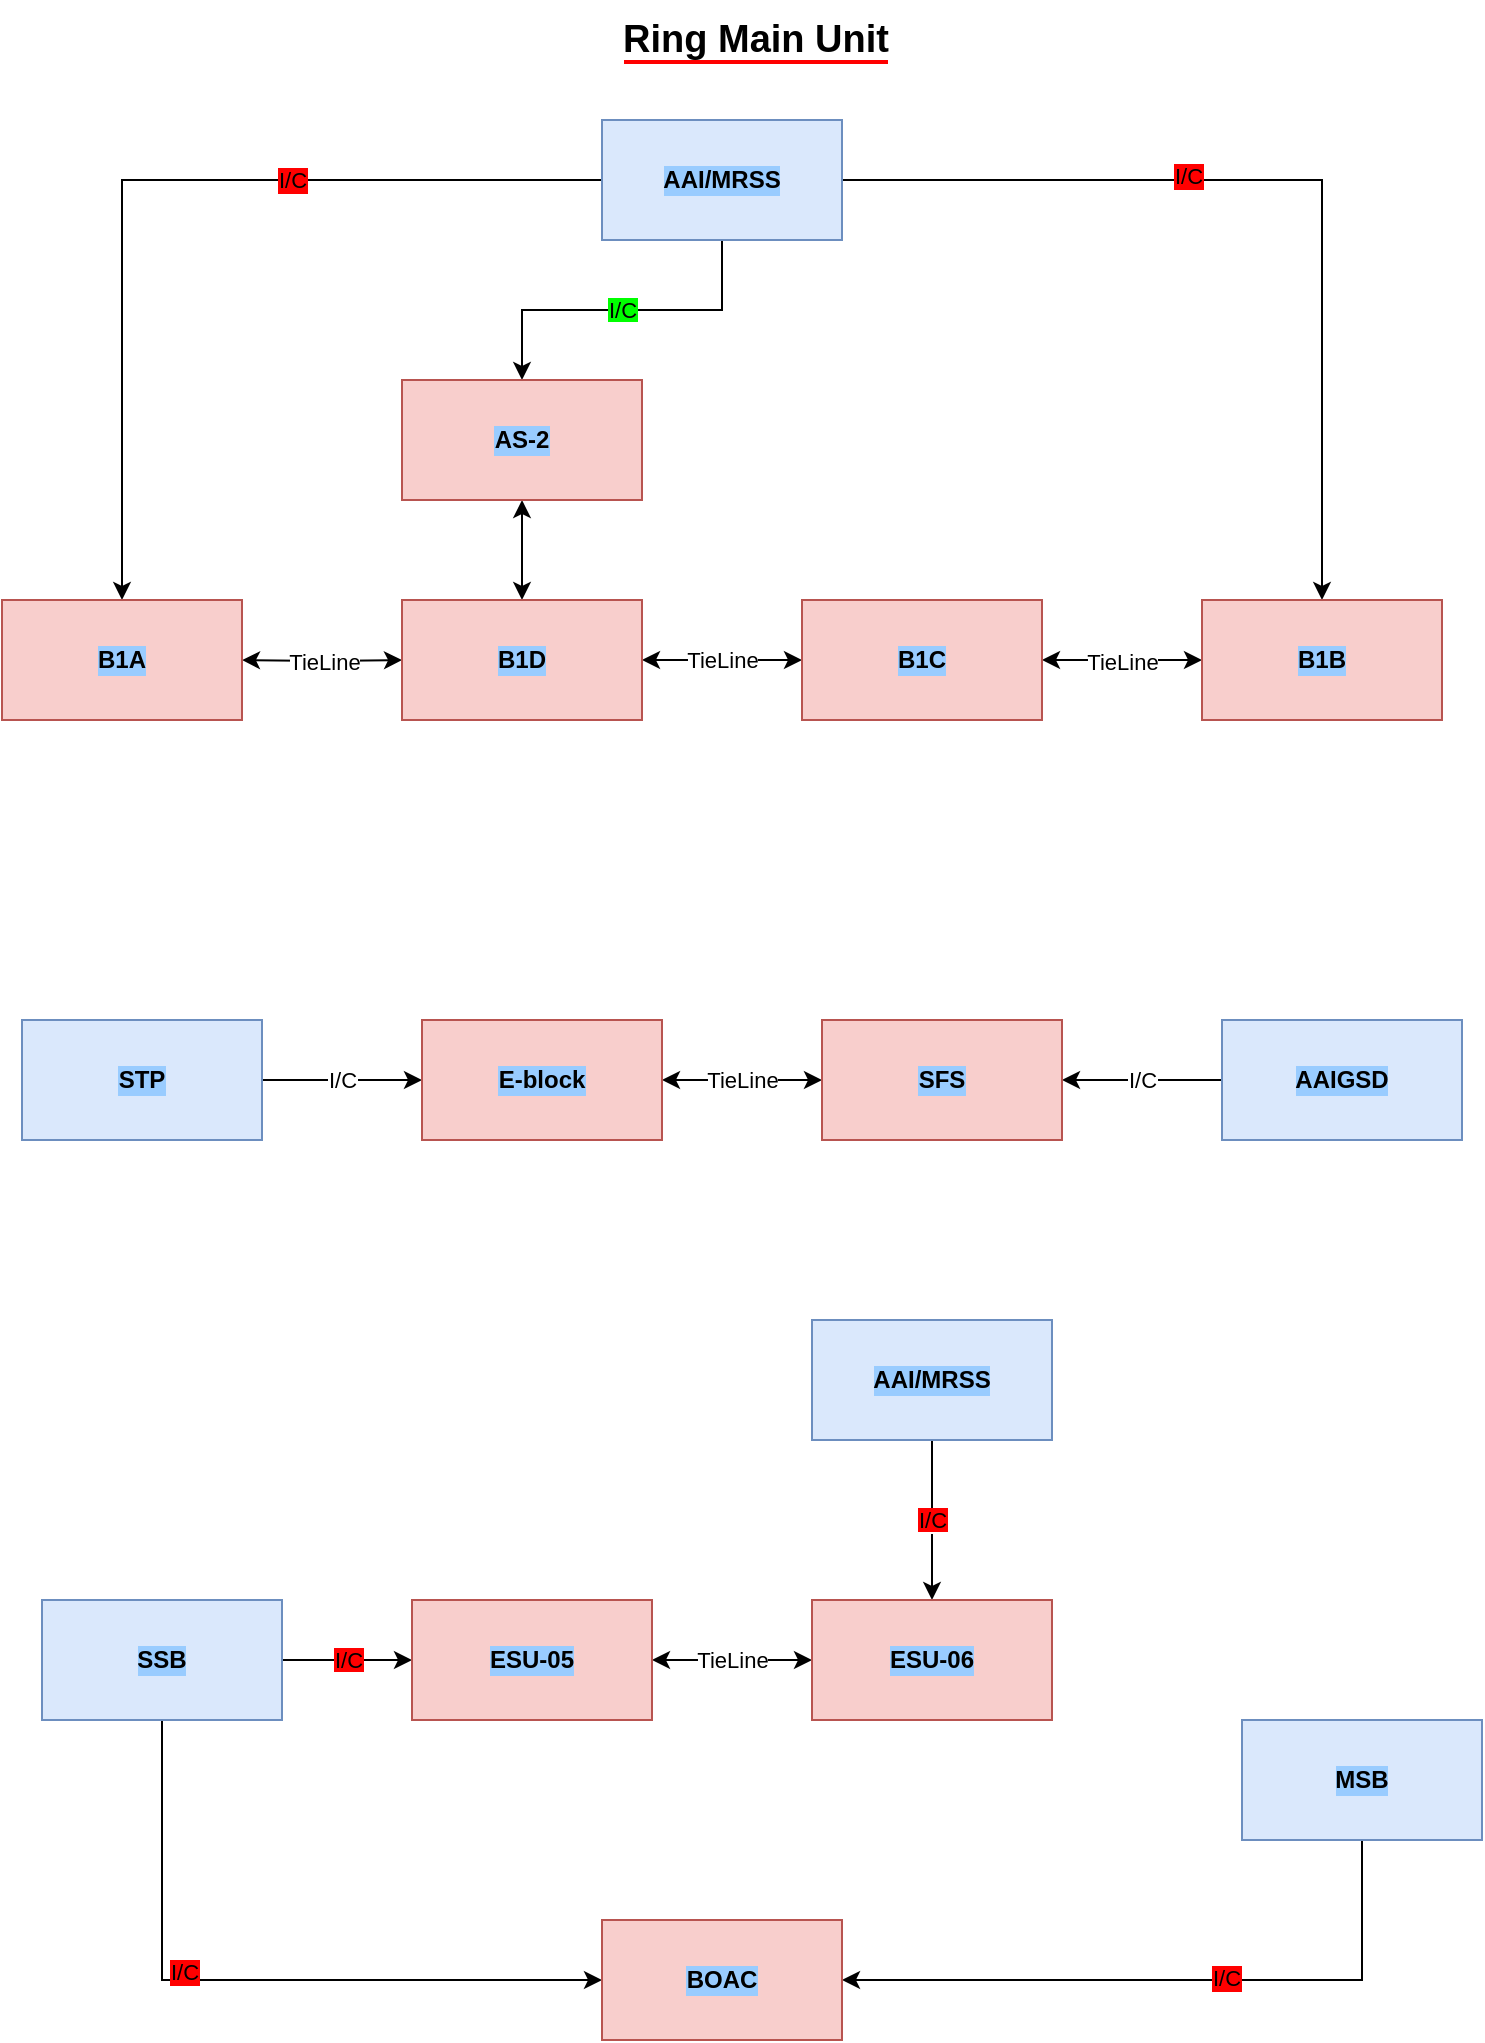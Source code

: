 <mxfile version="13.6.2" type="github">
  <diagram id="O3AWZh2ZpCnyR30ulpSp" name="Page-1">
    <mxGraphModel dx="868" dy="401" grid="1" gridSize="10" guides="1" tooltips="1" connect="1" arrows="1" fold="1" page="1" pageScale="1" pageWidth="850" pageHeight="1100" math="0" shadow="0">
      <root>
        <mxCell id="0" />
        <mxCell id="1" parent="0" />
        <mxCell id="gKbziaEj2PkE8vArs9gG-4" value="" style="edgeStyle=orthogonalEdgeStyle;rounded=0;orthogonalLoop=1;jettySize=auto;html=1;" edge="1" parent="1" source="gKbziaEj2PkE8vArs9gG-1" target="gKbziaEj2PkE8vArs9gG-3">
          <mxGeometry relative="1" as="geometry" />
        </mxCell>
        <mxCell id="gKbziaEj2PkE8vArs9gG-13" value="I/C" style="edgeLabel;html=1;align=center;verticalAlign=middle;resizable=0;points=[];labelBackgroundColor=#FF0000;" vertex="1" connectable="0" parent="gKbziaEj2PkE8vArs9gG-4">
          <mxGeometry x="0.008" relative="1" as="geometry">
            <mxPoint x="72" as="offset" />
          </mxGeometry>
        </mxCell>
        <mxCell id="gKbziaEj2PkE8vArs9gG-17" style="edgeStyle=orthogonalEdgeStyle;rounded=0;orthogonalLoop=1;jettySize=auto;html=1;exitX=1;exitY=0.5;exitDx=0;exitDy=0;entryX=0.5;entryY=0;entryDx=0;entryDy=0;startArrow=none;startFill=0;" edge="1" parent="1" source="gKbziaEj2PkE8vArs9gG-1" target="gKbziaEj2PkE8vArs9gG-9">
          <mxGeometry relative="1" as="geometry" />
        </mxCell>
        <mxCell id="gKbziaEj2PkE8vArs9gG-18" value="I/C" style="edgeLabel;html=1;align=center;verticalAlign=middle;resizable=0;points=[];labelBackgroundColor=#FF0000;" vertex="1" connectable="0" parent="gKbziaEj2PkE8vArs9gG-17">
          <mxGeometry x="-0.231" y="4" relative="1" as="geometry">
            <mxPoint y="2" as="offset" />
          </mxGeometry>
        </mxCell>
        <mxCell id="gKbziaEj2PkE8vArs9gG-19" value="&lt;span style=&quot;background-color: rgb(0 , 255 , 0)&quot;&gt;I/C&lt;/span&gt;" style="edgeStyle=orthogonalEdgeStyle;rounded=0;orthogonalLoop=1;jettySize=auto;html=1;exitX=0.5;exitY=1;exitDx=0;exitDy=0;entryX=0.5;entryY=0;entryDx=0;entryDy=0;startArrow=none;startFill=0;" edge="1" parent="1" source="gKbziaEj2PkE8vArs9gG-1" target="gKbziaEj2PkE8vArs9gG-15">
          <mxGeometry relative="1" as="geometry" />
        </mxCell>
        <mxCell id="gKbziaEj2PkE8vArs9gG-1" value="AAI/MRSS" style="rounded=0;whiteSpace=wrap;html=1;fontStyle=1;labelBackgroundColor=#99CCFF;fillColor=#dae8fc;strokeColor=#6c8ebf;" vertex="1" parent="1">
          <mxGeometry x="360" y="80" width="120" height="60" as="geometry" />
        </mxCell>
        <mxCell id="gKbziaEj2PkE8vArs9gG-6" value="TieLine" style="edgeStyle=orthogonalEdgeStyle;rounded=0;orthogonalLoop=1;jettySize=auto;html=1;startArrow=classic;startFill=1;" edge="1" parent="1" target="gKbziaEj2PkE8vArs9gG-5">
          <mxGeometry relative="1" as="geometry">
            <mxPoint x="180" y="350" as="sourcePoint" />
          </mxGeometry>
        </mxCell>
        <mxCell id="gKbziaEj2PkE8vArs9gG-3" value="B1A" style="rounded=0;whiteSpace=wrap;html=1;fontStyle=1;labelBackgroundColor=#99CCFF;fillColor=#f8cecc;strokeColor=#b85450;" vertex="1" parent="1">
          <mxGeometry x="60" y="320" width="120" height="60" as="geometry" />
        </mxCell>
        <mxCell id="gKbziaEj2PkE8vArs9gG-8" value="TieLine" style="edgeStyle=orthogonalEdgeStyle;rounded=0;orthogonalLoop=1;jettySize=auto;html=1;startArrow=classic;startFill=1;" edge="1" parent="1" source="gKbziaEj2PkE8vArs9gG-5" target="gKbziaEj2PkE8vArs9gG-7">
          <mxGeometry relative="1" as="geometry" />
        </mxCell>
        <mxCell id="gKbziaEj2PkE8vArs9gG-16" value="" style="edgeStyle=orthogonalEdgeStyle;rounded=0;orthogonalLoop=1;jettySize=auto;html=1;startArrow=classic;startFill=1;" edge="1" parent="1" source="gKbziaEj2PkE8vArs9gG-5" target="gKbziaEj2PkE8vArs9gG-15">
          <mxGeometry relative="1" as="geometry" />
        </mxCell>
        <mxCell id="gKbziaEj2PkE8vArs9gG-5" value="B1D" style="rounded=0;whiteSpace=wrap;html=1;fontStyle=1;labelBackgroundColor=#99CCFF;fillColor=#f8cecc;strokeColor=#b85450;" vertex="1" parent="1">
          <mxGeometry x="260" y="320" width="120" height="60" as="geometry" />
        </mxCell>
        <mxCell id="gKbziaEj2PkE8vArs9gG-10" value="TieLine" style="edgeStyle=orthogonalEdgeStyle;rounded=0;orthogonalLoop=1;jettySize=auto;html=1;startArrow=classic;startFill=1;" edge="1" parent="1" source="gKbziaEj2PkE8vArs9gG-7">
          <mxGeometry relative="1" as="geometry">
            <mxPoint x="660" y="350" as="targetPoint" />
          </mxGeometry>
        </mxCell>
        <mxCell id="gKbziaEj2PkE8vArs9gG-7" value="B1C" style="rounded=0;whiteSpace=wrap;html=1;fontStyle=1;labelBackgroundColor=#99CCFF;fillColor=#f8cecc;strokeColor=#b85450;" vertex="1" parent="1">
          <mxGeometry x="460" y="320" width="120" height="60" as="geometry" />
        </mxCell>
        <mxCell id="gKbziaEj2PkE8vArs9gG-9" value="B1B" style="rounded=0;whiteSpace=wrap;html=1;fontStyle=1;labelBackgroundColor=#99CCFF;fillColor=#f8cecc;strokeColor=#b85450;" vertex="1" parent="1">
          <mxGeometry x="660" y="320" width="120" height="60" as="geometry" />
        </mxCell>
        <mxCell id="gKbziaEj2PkE8vArs9gG-15" value="AS-2" style="rounded=0;whiteSpace=wrap;html=1;fontStyle=1;labelBackgroundColor=#99CCFF;fillColor=#f8cecc;strokeColor=#b85450;" vertex="1" parent="1">
          <mxGeometry x="260" y="210" width="120" height="60" as="geometry" />
        </mxCell>
        <mxCell id="gKbziaEj2PkE8vArs9gG-23" value="TieLine" style="edgeStyle=orthogonalEdgeStyle;rounded=0;orthogonalLoop=1;jettySize=auto;html=1;startArrow=classic;startFill=1;" edge="1" parent="1" source="gKbziaEj2PkE8vArs9gG-20" target="gKbziaEj2PkE8vArs9gG-22">
          <mxGeometry relative="1" as="geometry" />
        </mxCell>
        <mxCell id="gKbziaEj2PkE8vArs9gG-27" value="I/C" style="edgeStyle=orthogonalEdgeStyle;rounded=0;orthogonalLoop=1;jettySize=auto;html=1;startArrow=classic;startFill=1;endArrow=none;endFill=0;" edge="1" parent="1" source="gKbziaEj2PkE8vArs9gG-20" target="gKbziaEj2PkE8vArs9gG-26">
          <mxGeometry relative="1" as="geometry" />
        </mxCell>
        <mxCell id="gKbziaEj2PkE8vArs9gG-20" value="E-block" style="rounded=0;whiteSpace=wrap;html=1;fontStyle=1;labelBackgroundColor=#99CCFF;fillColor=#f8cecc;strokeColor=#b85450;" vertex="1" parent="1">
          <mxGeometry x="270" y="530" width="120" height="60" as="geometry" />
        </mxCell>
        <mxCell id="gKbziaEj2PkE8vArs9gG-25" value="I/C" style="edgeStyle=orthogonalEdgeStyle;rounded=0;orthogonalLoop=1;jettySize=auto;html=1;startArrow=classic;startFill=1;endArrow=none;endFill=0;" edge="1" parent="1" source="gKbziaEj2PkE8vArs9gG-22" target="gKbziaEj2PkE8vArs9gG-24">
          <mxGeometry relative="1" as="geometry" />
        </mxCell>
        <mxCell id="gKbziaEj2PkE8vArs9gG-22" value="SFS" style="rounded=0;whiteSpace=wrap;html=1;fontStyle=1;labelBackgroundColor=#99CCFF;fillColor=#f8cecc;strokeColor=#b85450;" vertex="1" parent="1">
          <mxGeometry x="470" y="530" width="120" height="60" as="geometry" />
        </mxCell>
        <mxCell id="gKbziaEj2PkE8vArs9gG-24" value="AAIGSD" style="rounded=0;whiteSpace=wrap;html=1;fontStyle=1;labelBackgroundColor=#99CCFF;fillColor=#dae8fc;strokeColor=#6c8ebf;" vertex="1" parent="1">
          <mxGeometry x="670" y="530" width="120" height="60" as="geometry" />
        </mxCell>
        <mxCell id="gKbziaEj2PkE8vArs9gG-26" value="STP" style="rounded=0;whiteSpace=wrap;html=1;fontStyle=1;labelBackgroundColor=#99CCFF;fillColor=#dae8fc;strokeColor=#6c8ebf;" vertex="1" parent="1">
          <mxGeometry x="70" y="530" width="120" height="60" as="geometry" />
        </mxCell>
        <mxCell id="gKbziaEj2PkE8vArs9gG-31" value="TieLine" style="edgeStyle=orthogonalEdgeStyle;rounded=0;orthogonalLoop=1;jettySize=auto;html=1;startArrow=classic;startFill=1;endArrow=classic;endFill=1;" edge="1" parent="1" source="gKbziaEj2PkE8vArs9gG-28" target="gKbziaEj2PkE8vArs9gG-30">
          <mxGeometry relative="1" as="geometry" />
        </mxCell>
        <mxCell id="gKbziaEj2PkE8vArs9gG-38" value="&lt;span style=&quot;background-color: rgb(255 , 0 , 0)&quot;&gt;I/C&lt;/span&gt;" style="edgeStyle=orthogonalEdgeStyle;rounded=0;orthogonalLoop=1;jettySize=auto;html=1;startArrow=classic;startFill=1;endArrow=none;endFill=0;" edge="1" parent="1" source="gKbziaEj2PkE8vArs9gG-28" target="gKbziaEj2PkE8vArs9gG-37">
          <mxGeometry relative="1" as="geometry" />
        </mxCell>
        <mxCell id="gKbziaEj2PkE8vArs9gG-28" value="ESU-05" style="rounded=0;whiteSpace=wrap;html=1;fontStyle=1;labelBackgroundColor=#99CCFF;fillColor=#f8cecc;strokeColor=#b85450;" vertex="1" parent="1">
          <mxGeometry x="265" y="820" width="120" height="60" as="geometry" />
        </mxCell>
        <mxCell id="gKbziaEj2PkE8vArs9gG-36" value="&lt;span style=&quot;background-color: rgb(255 , 0 , 0)&quot;&gt;I/C&lt;/span&gt;" style="edgeStyle=orthogonalEdgeStyle;rounded=0;orthogonalLoop=1;jettySize=auto;html=1;startArrow=classic;startFill=1;endArrow=none;endFill=0;" edge="1" parent="1" source="gKbziaEj2PkE8vArs9gG-30" target="gKbziaEj2PkE8vArs9gG-35">
          <mxGeometry relative="1" as="geometry" />
        </mxCell>
        <mxCell id="gKbziaEj2PkE8vArs9gG-30" value="ESU-06" style="rounded=0;whiteSpace=wrap;html=1;fontStyle=1;labelBackgroundColor=#99CCFF;fillColor=#f8cecc;strokeColor=#b85450;" vertex="1" parent="1">
          <mxGeometry x="465" y="820" width="120" height="60" as="geometry" />
        </mxCell>
        <mxCell id="gKbziaEj2PkE8vArs9gG-35" value="AAI/MRSS" style="rounded=0;whiteSpace=wrap;html=1;fontStyle=1;labelBackgroundColor=#99CCFF;fillColor=#dae8fc;strokeColor=#6c8ebf;" vertex="1" parent="1">
          <mxGeometry x="465" y="680" width="120" height="60" as="geometry" />
        </mxCell>
        <mxCell id="gKbziaEj2PkE8vArs9gG-41" style="edgeStyle=orthogonalEdgeStyle;rounded=0;orthogonalLoop=1;jettySize=auto;html=1;exitX=0.5;exitY=1;exitDx=0;exitDy=0;entryX=0;entryY=0.5;entryDx=0;entryDy=0;startArrow=none;startFill=0;endArrow=classic;endFill=1;" edge="1" parent="1" source="gKbziaEj2PkE8vArs9gG-37" target="gKbziaEj2PkE8vArs9gG-39">
          <mxGeometry relative="1" as="geometry" />
        </mxCell>
        <mxCell id="gKbziaEj2PkE8vArs9gG-47" value="I/C" style="edgeLabel;html=1;align=center;verticalAlign=middle;resizable=0;points=[];labelBackgroundColor=#FF0000;" vertex="1" connectable="0" parent="gKbziaEj2PkE8vArs9gG-41">
          <mxGeometry x="-0.282" y="11" relative="1" as="geometry">
            <mxPoint as="offset" />
          </mxGeometry>
        </mxCell>
        <mxCell id="gKbziaEj2PkE8vArs9gG-37" value="SSB" style="rounded=0;whiteSpace=wrap;html=1;fontStyle=1;labelBackgroundColor=#99CCFF;fillColor=#dae8fc;strokeColor=#6c8ebf;" vertex="1" parent="1">
          <mxGeometry x="80" y="820" width="120" height="60" as="geometry" />
        </mxCell>
        <mxCell id="gKbziaEj2PkE8vArs9gG-45" value="" style="edgeStyle=orthogonalEdgeStyle;rounded=0;orthogonalLoop=1;jettySize=auto;html=1;startArrow=classic;startFill=1;endArrow=none;endFill=0;" edge="1" parent="1" source="gKbziaEj2PkE8vArs9gG-39" target="gKbziaEj2PkE8vArs9gG-44">
          <mxGeometry relative="1" as="geometry" />
        </mxCell>
        <mxCell id="gKbziaEj2PkE8vArs9gG-46" value="I/C" style="edgeLabel;html=1;align=center;verticalAlign=middle;resizable=0;points=[];labelBackgroundColor=#FF0000;" vertex="1" connectable="0" parent="gKbziaEj2PkE8vArs9gG-45">
          <mxGeometry x="0.164" y="1" relative="1" as="geometry">
            <mxPoint as="offset" />
          </mxGeometry>
        </mxCell>
        <mxCell id="gKbziaEj2PkE8vArs9gG-39" value="BOAC" style="rounded=0;whiteSpace=wrap;html=1;fontStyle=1;labelBackgroundColor=#99CCFF;fillColor=#f8cecc;strokeColor=#b85450;" vertex="1" parent="1">
          <mxGeometry x="360" y="980" width="120" height="60" as="geometry" />
        </mxCell>
        <mxCell id="gKbziaEj2PkE8vArs9gG-44" value="MSB" style="rounded=0;whiteSpace=wrap;html=1;fontStyle=1;labelBackgroundColor=#99CCFF;fillColor=#dae8fc;strokeColor=#6c8ebf;" vertex="1" parent="1">
          <mxGeometry x="680" y="880" width="120" height="60" as="geometry" />
        </mxCell>
        <mxCell id="gKbziaEj2PkE8vArs9gG-48" value="&lt;span style=&quot;font-size: 19px ; background-color: rgb(255 , 255 , 255)&quot;&gt;Ring Main Unit&lt;/span&gt;" style="text;html=1;strokeColor=none;fillColor=none;align=center;verticalAlign=middle;whiteSpace=wrap;rounded=0;labelBackgroundColor=#FF0000;fontStyle=1;fontSize=19;" vertex="1" parent="1">
          <mxGeometry x="307" y="20" width="260" height="40" as="geometry" />
        </mxCell>
      </root>
    </mxGraphModel>
  </diagram>
</mxfile>
